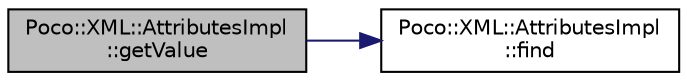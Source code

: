 digraph "Poco::XML::AttributesImpl::getValue"
{
 // LATEX_PDF_SIZE
  edge [fontname="Helvetica",fontsize="10",labelfontname="Helvetica",labelfontsize="10"];
  node [fontname="Helvetica",fontsize="10",shape=record];
  rankdir="LR";
  Node1 [label="Poco::XML::AttributesImpl\l::getValue",height=0.2,width=0.4,color="black", fillcolor="grey75", style="filled", fontcolor="black",tooltip=" "];
  Node1 -> Node2 [color="midnightblue",fontsize="10",style="solid",fontname="Helvetica"];
  Node2 [label="Poco::XML::AttributesImpl\l::find",height=0.2,width=0.4,color="black", fillcolor="white", style="filled",URL="$classPoco_1_1XML_1_1AttributesImpl.html#aaa8d35aced263b1ed36cf665dfd8cbd1",tooltip="Iterator support."];
}
